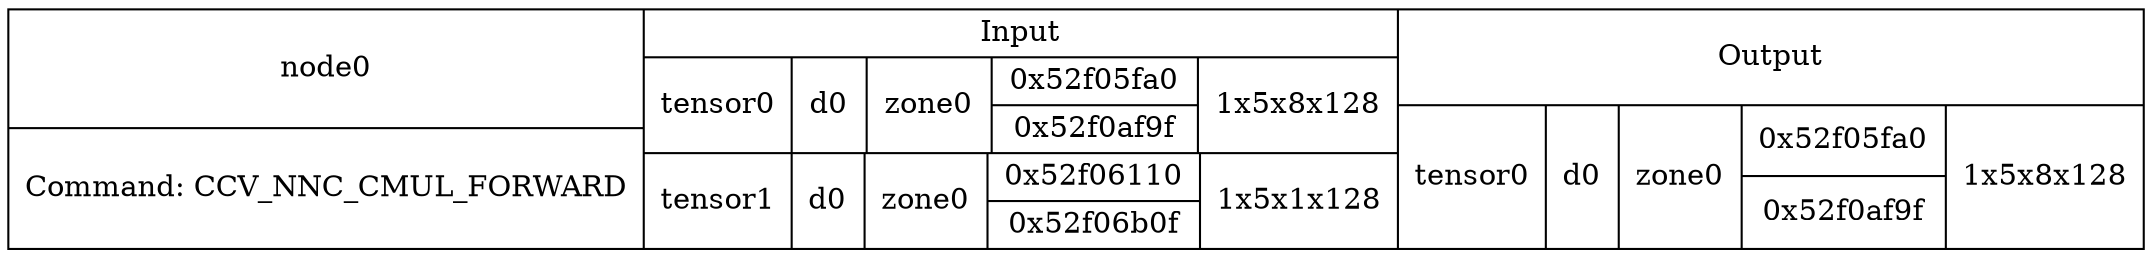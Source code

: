 digraph G {
compound=true;
node0 [shape=record,label="{node0|Command: CCV_NNC_CMUL_FORWARD}|{Input|{tensor0|d0|zone0|{0x52f05fa0|0x52f0af9f}|1x5x8x128}|{tensor1|d0|zone0|{0x52f06110|0x52f06b0f}|1x5x1x128}}|{Output|{tensor0|d0|zone0|{0x52f05fa0|0x52f0af9f}|1x5x8x128}}"];
}
